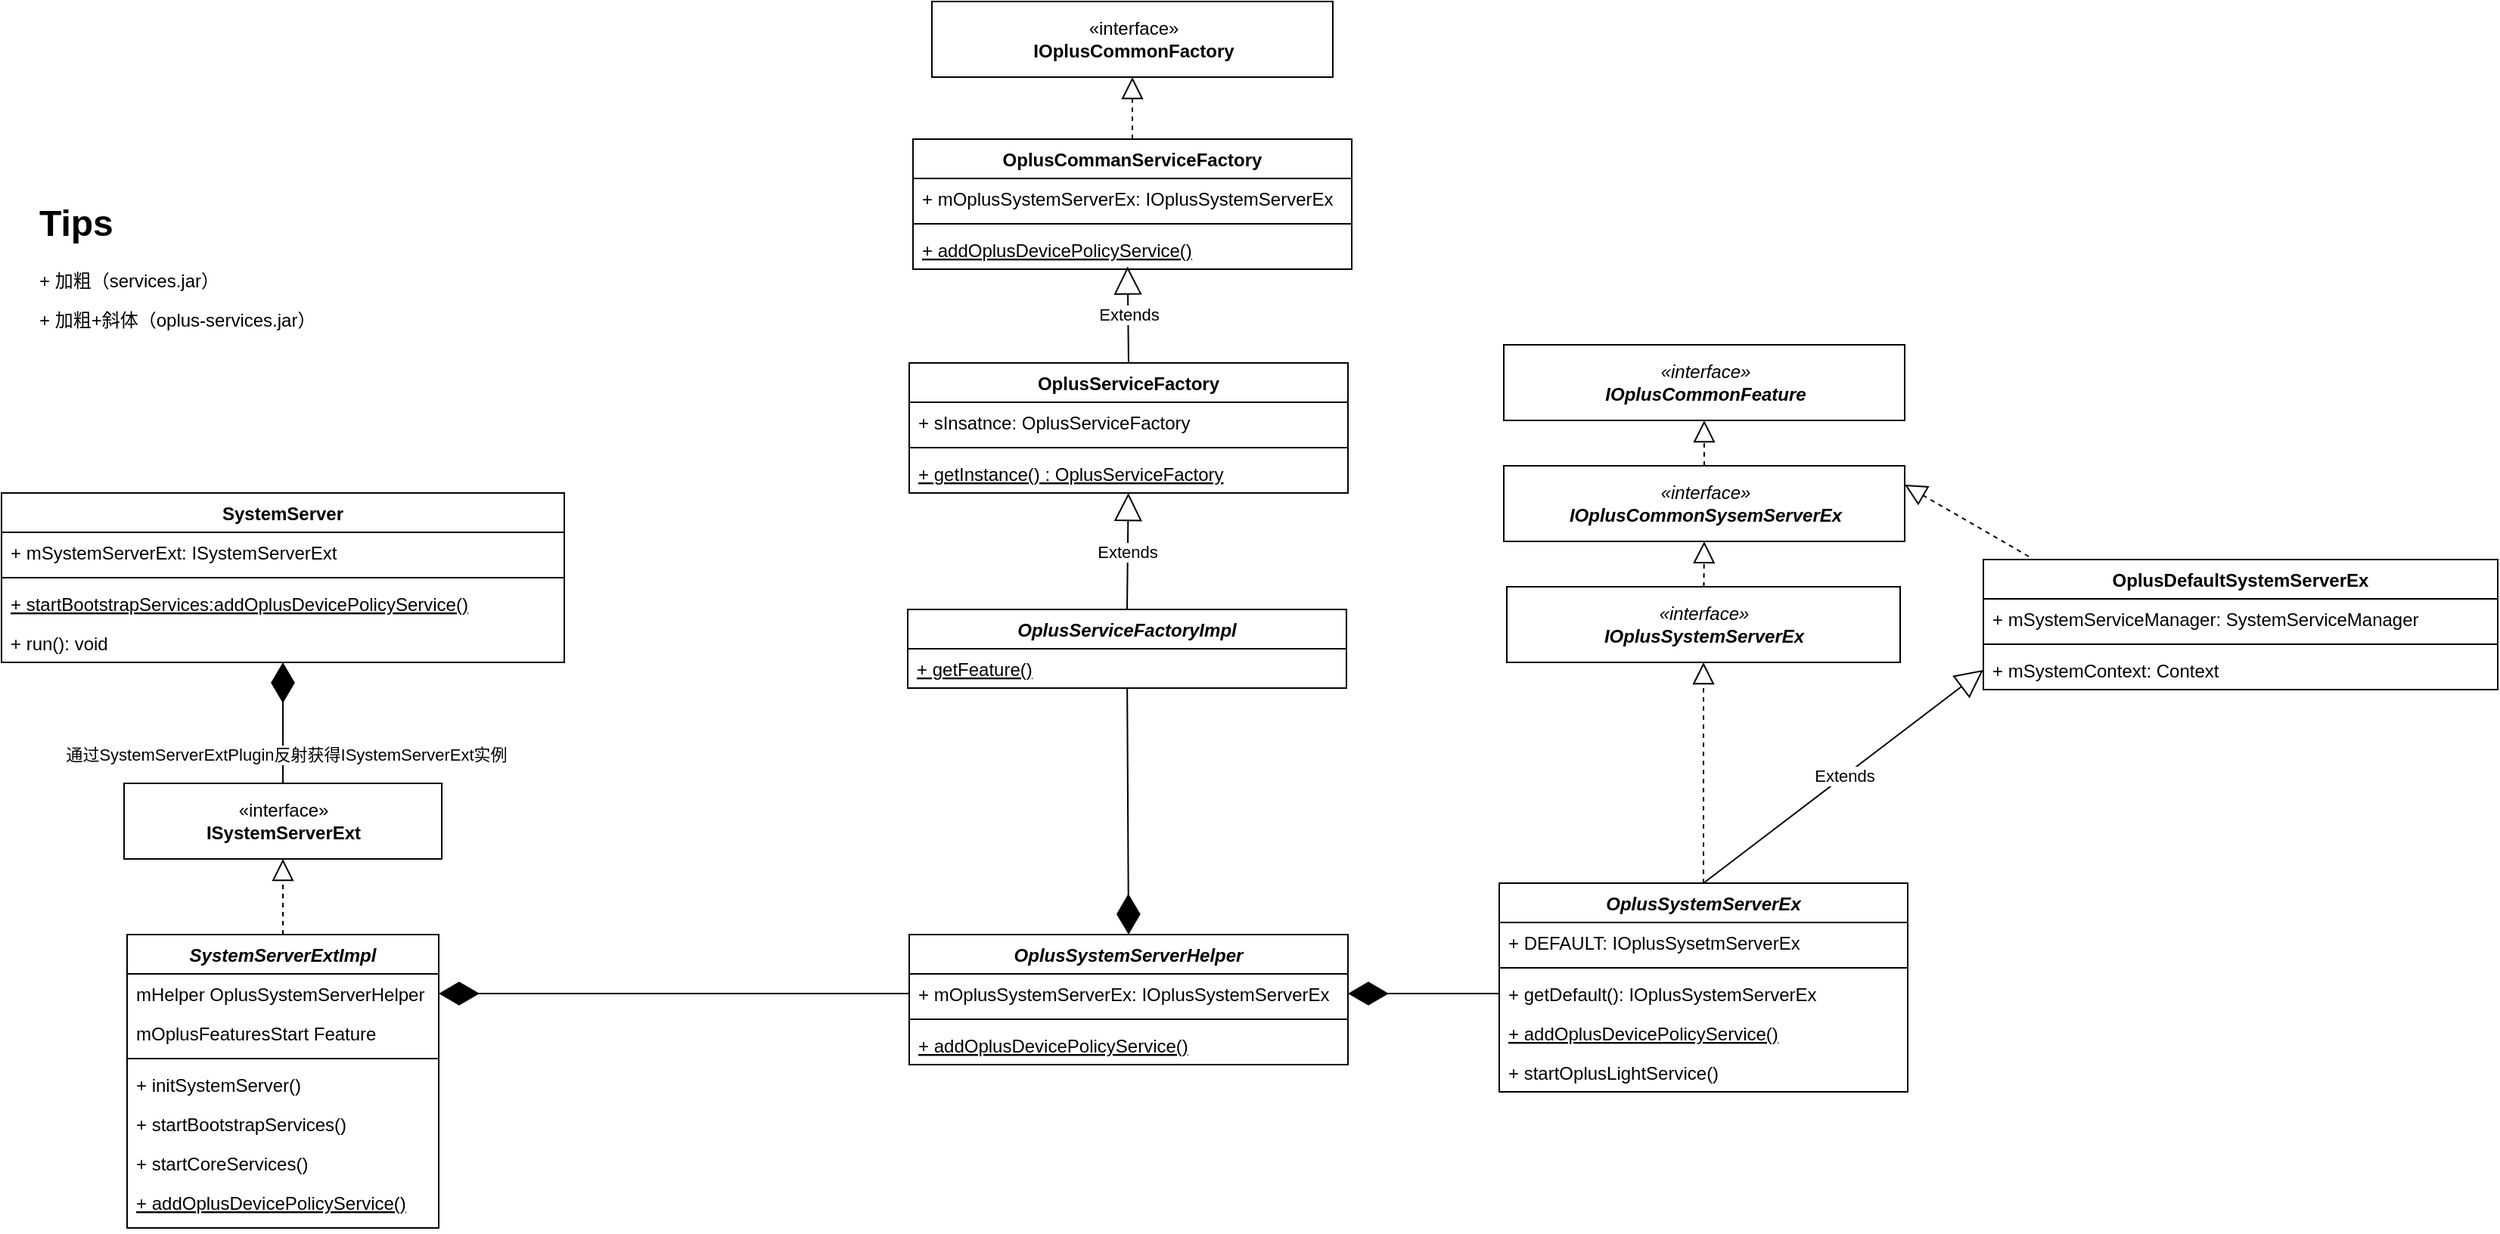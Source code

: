 <mxfile version="20.5.1" type="github">
  <diagram id="C5RBs43oDa-KdzZeNtuy" name="Page-1">
    <mxGraphModel dx="1773" dy="1783" grid="1" gridSize="10" guides="1" tooltips="1" connect="1" arrows="1" fold="1" page="1" pageScale="1" pageWidth="827" pageHeight="1169" math="0" shadow="0">
      <root>
        <mxCell id="WIyWlLk6GJQsqaUBKTNV-0" />
        <mxCell id="WIyWlLk6GJQsqaUBKTNV-1" parent="WIyWlLk6GJQsqaUBKTNV-0" />
        <mxCell id="zkfFHV4jXpPFQw0GAbJ--6" value="SystemServerExtImpl" style="swimlane;fontStyle=3;align=center;verticalAlign=top;childLayout=stackLayout;horizontal=1;startSize=26;horizontalStack=0;resizeParent=1;resizeLast=0;collapsible=1;marginBottom=0;rounded=0;shadow=0;strokeWidth=1;" parent="WIyWlLk6GJQsqaUBKTNV-1" vertex="1">
          <mxGeometry x="-147" y="260" width="206" height="194" as="geometry">
            <mxRectangle x="120" y="360" width="160" height="26" as="alternateBounds" />
          </mxGeometry>
        </mxCell>
        <mxCell id="zkfFHV4jXpPFQw0GAbJ--7" value="mHelper OplusSystemServerHelper" style="text;align=left;verticalAlign=top;spacingLeft=4;spacingRight=4;overflow=hidden;rotatable=0;points=[[0,0.5],[1,0.5]];portConstraint=eastwest;" parent="zkfFHV4jXpPFQw0GAbJ--6" vertex="1">
          <mxGeometry y="26" width="206" height="26" as="geometry" />
        </mxCell>
        <mxCell id="zkfFHV4jXpPFQw0GAbJ--8" value="mOplusFeaturesStart Feature" style="text;align=left;verticalAlign=top;spacingLeft=4;spacingRight=4;overflow=hidden;rotatable=0;points=[[0,0.5],[1,0.5]];portConstraint=eastwest;rounded=0;shadow=0;html=0;" parent="zkfFHV4jXpPFQw0GAbJ--6" vertex="1">
          <mxGeometry y="52" width="206" height="26" as="geometry" />
        </mxCell>
        <mxCell id="zkfFHV4jXpPFQw0GAbJ--9" value="" style="line;html=1;strokeWidth=1;align=left;verticalAlign=middle;spacingTop=-1;spacingLeft=3;spacingRight=3;rotatable=0;labelPosition=right;points=[];portConstraint=eastwest;" parent="zkfFHV4jXpPFQw0GAbJ--6" vertex="1">
          <mxGeometry y="78" width="206" height="8" as="geometry" />
        </mxCell>
        <mxCell id="zkfFHV4jXpPFQw0GAbJ--10" value="+ initSystemServer()" style="text;align=left;verticalAlign=top;spacingLeft=4;spacingRight=4;overflow=hidden;rotatable=0;points=[[0,0.5],[1,0.5]];portConstraint=eastwest;fontStyle=0" parent="zkfFHV4jXpPFQw0GAbJ--6" vertex="1">
          <mxGeometry y="86" width="206" height="26" as="geometry" />
        </mxCell>
        <mxCell id="zkfFHV4jXpPFQw0GAbJ--11" value="+ startBootstrapServices()" style="text;align=left;verticalAlign=top;spacingLeft=4;spacingRight=4;overflow=hidden;rotatable=0;points=[[0,0.5],[1,0.5]];portConstraint=eastwest;" parent="zkfFHV4jXpPFQw0GAbJ--6" vertex="1">
          <mxGeometry y="112" width="206" height="26" as="geometry" />
        </mxCell>
        <mxCell id="eX9UmPd5lJKmrZ-AF5zG-4" value="+ startCoreServices()" style="text;align=left;verticalAlign=top;spacingLeft=4;spacingRight=4;overflow=hidden;rotatable=0;points=[[0,0.5],[1,0.5]];portConstraint=eastwest;" parent="zkfFHV4jXpPFQw0GAbJ--6" vertex="1">
          <mxGeometry y="138" width="206" height="26" as="geometry" />
        </mxCell>
        <mxCell id="eX9UmPd5lJKmrZ-AF5zG-5" value="+ addOplusDevicePolicyService()" style="text;align=left;verticalAlign=top;spacingLeft=4;spacingRight=4;overflow=hidden;rotatable=0;points=[[0,0.5],[1,0.5]];portConstraint=eastwest;fontStyle=4" parent="zkfFHV4jXpPFQw0GAbJ--6" vertex="1">
          <mxGeometry y="164" width="206" height="30" as="geometry" />
        </mxCell>
        <object label="«interface»&lt;br&gt;&lt;b&gt;ISystemServerExt&lt;br&gt;&lt;/b&gt;" id="eX9UmPd5lJKmrZ-AF5zG-0">
          <mxCell style="html=1;" parent="WIyWlLk6GJQsqaUBKTNV-1" vertex="1">
            <mxGeometry x="-149" y="160" width="210" height="50" as="geometry" />
          </mxCell>
        </object>
        <mxCell id="eX9UmPd5lJKmrZ-AF5zG-6" value="SystemServer" style="swimlane;fontStyle=1;align=center;verticalAlign=top;childLayout=stackLayout;horizontal=1;startSize=26;horizontalStack=0;resizeParent=1;resizeParentMax=0;resizeLast=0;collapsible=1;marginBottom=0;" parent="WIyWlLk6GJQsqaUBKTNV-1" vertex="1">
          <mxGeometry x="-230" y="-32" width="372" height="112" as="geometry" />
        </mxCell>
        <mxCell id="eX9UmPd5lJKmrZ-AF5zG-7" value="+ mSystemServerExt: ISystemServerExt" style="text;strokeColor=none;fillColor=none;align=left;verticalAlign=top;spacingLeft=4;spacingRight=4;overflow=hidden;rotatable=0;points=[[0,0.5],[1,0.5]];portConstraint=eastwest;" parent="eX9UmPd5lJKmrZ-AF5zG-6" vertex="1">
          <mxGeometry y="26" width="372" height="26" as="geometry" />
        </mxCell>
        <mxCell id="eX9UmPd5lJKmrZ-AF5zG-8" value="" style="line;strokeWidth=1;fillColor=none;align=left;verticalAlign=middle;spacingTop=-1;spacingLeft=3;spacingRight=3;rotatable=0;labelPosition=right;points=[];portConstraint=eastwest;strokeColor=inherit;" parent="eX9UmPd5lJKmrZ-AF5zG-6" vertex="1">
          <mxGeometry y="52" width="372" height="8" as="geometry" />
        </mxCell>
        <mxCell id="eX9UmPd5lJKmrZ-AF5zG-29" value="+ startBootstrapServices:addOplusDevicePolicyService()" style="text;strokeColor=none;fillColor=none;align=left;verticalAlign=top;spacingLeft=4;spacingRight=4;overflow=hidden;rotatable=0;points=[[0,0.5],[1,0.5]];portConstraint=eastwest;fontStyle=4" parent="eX9UmPd5lJKmrZ-AF5zG-6" vertex="1">
          <mxGeometry y="60" width="372" height="26" as="geometry" />
        </mxCell>
        <mxCell id="eX9UmPd5lJKmrZ-AF5zG-9" value="+ run(): void" style="text;strokeColor=none;fillColor=none;align=left;verticalAlign=top;spacingLeft=4;spacingRight=4;overflow=hidden;rotatable=0;points=[[0,0.5],[1,0.5]];portConstraint=eastwest;" parent="eX9UmPd5lJKmrZ-AF5zG-6" vertex="1">
          <mxGeometry y="86" width="372" height="26" as="geometry" />
        </mxCell>
        <mxCell id="eX9UmPd5lJKmrZ-AF5zG-11" value="" style="endArrow=diamondThin;endFill=1;endSize=24;html=1;rounded=0;exitX=0.5;exitY=0;exitDx=0;exitDy=0;" parent="WIyWlLk6GJQsqaUBKTNV-1" source="eX9UmPd5lJKmrZ-AF5zG-0" target="eX9UmPd5lJKmrZ-AF5zG-9" edge="1">
          <mxGeometry width="160" relative="1" as="geometry">
            <mxPoint x="-227" y="280" as="sourcePoint" />
            <mxPoint x="-67" y="280" as="targetPoint" />
          </mxGeometry>
        </mxCell>
        <mxCell id="eX9UmPd5lJKmrZ-AF5zG-69" value="通过SystemServerExtPlugin反射获得ISystemServerExt实例" style="edgeLabel;html=1;align=center;verticalAlign=middle;resizable=0;points=[];" parent="eX9UmPd5lJKmrZ-AF5zG-11" vertex="1" connectable="0">
          <mxGeometry x="-0.483" y="-2" relative="1" as="geometry">
            <mxPoint y="1" as="offset" />
          </mxGeometry>
        </mxCell>
        <mxCell id="eX9UmPd5lJKmrZ-AF5zG-12" value="OplusSystemServerHelper" style="swimlane;fontStyle=3;align=center;verticalAlign=top;childLayout=stackLayout;horizontal=1;startSize=26;horizontalStack=0;resizeParent=1;resizeParentMax=0;resizeLast=0;collapsible=1;marginBottom=0;" parent="WIyWlLk6GJQsqaUBKTNV-1" vertex="1">
          <mxGeometry x="370" y="260" width="290" height="86" as="geometry" />
        </mxCell>
        <mxCell id="eX9UmPd5lJKmrZ-AF5zG-13" value="+ mOplusSystemServerEx: IOplusSystemServerEx" style="text;strokeColor=none;fillColor=none;align=left;verticalAlign=top;spacingLeft=4;spacingRight=4;overflow=hidden;rotatable=0;points=[[0,0.5],[1,0.5]];portConstraint=eastwest;" parent="eX9UmPd5lJKmrZ-AF5zG-12" vertex="1">
          <mxGeometry y="26" width="290" height="26" as="geometry" />
        </mxCell>
        <mxCell id="eX9UmPd5lJKmrZ-AF5zG-14" value="" style="line;strokeWidth=1;fillColor=none;align=left;verticalAlign=middle;spacingTop=-1;spacingLeft=3;spacingRight=3;rotatable=0;labelPosition=right;points=[];portConstraint=eastwest;strokeColor=inherit;" parent="eX9UmPd5lJKmrZ-AF5zG-12" vertex="1">
          <mxGeometry y="52" width="290" height="8" as="geometry" />
        </mxCell>
        <mxCell id="eX9UmPd5lJKmrZ-AF5zG-15" value="+ addOplusDevicePolicyService()" style="text;strokeColor=none;fillColor=none;align=left;verticalAlign=top;spacingLeft=4;spacingRight=4;overflow=hidden;rotatable=0;points=[[0,0.5],[1,0.5]];portConstraint=eastwest;fontStyle=4" parent="eX9UmPd5lJKmrZ-AF5zG-12" vertex="1">
          <mxGeometry y="60" width="290" height="26" as="geometry" />
        </mxCell>
        <mxCell id="eX9UmPd5lJKmrZ-AF5zG-16" value="&lt;i&gt;«interface»&lt;br&gt;&lt;b&gt;IOplusSystemServerEx&lt;/b&gt;&lt;/i&gt;" style="html=1;" parent="WIyWlLk6GJQsqaUBKTNV-1" vertex="1">
          <mxGeometry x="765" y="30" width="260" height="50" as="geometry" />
        </mxCell>
        <mxCell id="eX9UmPd5lJKmrZ-AF5zG-17" value="" style="endArrow=diamondThin;endFill=1;endSize=24;html=1;rounded=0;exitX=0;exitY=0.5;exitDx=0;exitDy=0;entryX=1;entryY=0.5;entryDx=0;entryDy=0;" parent="WIyWlLk6GJQsqaUBKTNV-1" source="eX9UmPd5lJKmrZ-AF5zG-13" target="zkfFHV4jXpPFQw0GAbJ--7" edge="1">
          <mxGeometry width="160" relative="1" as="geometry">
            <mxPoint x="435" y="270" as="sourcePoint" />
            <mxPoint x="356.0" y="270" as="targetPoint" />
          </mxGeometry>
        </mxCell>
        <mxCell id="eX9UmPd5lJKmrZ-AF5zG-18" value="OplusSystemServerEx" style="swimlane;fontStyle=3;align=center;verticalAlign=top;childLayout=stackLayout;horizontal=1;startSize=26;horizontalStack=0;resizeParent=1;resizeParentMax=0;resizeLast=0;collapsible=1;marginBottom=0;" parent="WIyWlLk6GJQsqaUBKTNV-1" vertex="1">
          <mxGeometry x="760" y="226" width="270" height="138" as="geometry" />
        </mxCell>
        <mxCell id="eX9UmPd5lJKmrZ-AF5zG-19" value="+ DEFAULT: IOplusSysetmServerEx" style="text;strokeColor=none;fillColor=none;align=left;verticalAlign=top;spacingLeft=4;spacingRight=4;overflow=hidden;rotatable=0;points=[[0,0.5],[1,0.5]];portConstraint=eastwest;" parent="eX9UmPd5lJKmrZ-AF5zG-18" vertex="1">
          <mxGeometry y="26" width="270" height="26" as="geometry" />
        </mxCell>
        <mxCell id="eX9UmPd5lJKmrZ-AF5zG-20" value="" style="line;strokeWidth=1;fillColor=none;align=left;verticalAlign=middle;spacingTop=-1;spacingLeft=3;spacingRight=3;rotatable=0;labelPosition=right;points=[];portConstraint=eastwest;strokeColor=inherit;" parent="eX9UmPd5lJKmrZ-AF5zG-18" vertex="1">
          <mxGeometry y="52" width="270" height="8" as="geometry" />
        </mxCell>
        <mxCell id="eX9UmPd5lJKmrZ-AF5zG-21" value="+ getDefault(): IOplusSystemServerEx" style="text;strokeColor=none;fillColor=none;align=left;verticalAlign=top;spacingLeft=4;spacingRight=4;overflow=hidden;rotatable=0;points=[[0,0.5],[1,0.5]];portConstraint=eastwest;" parent="eX9UmPd5lJKmrZ-AF5zG-18" vertex="1">
          <mxGeometry y="60" width="270" height="26" as="geometry" />
        </mxCell>
        <mxCell id="eX9UmPd5lJKmrZ-AF5zG-25" value="+ addOplusDevicePolicyService()" style="text;strokeColor=none;fillColor=none;align=left;verticalAlign=top;spacingLeft=4;spacingRight=4;overflow=hidden;rotatable=0;points=[[0,0.5],[1,0.5]];portConstraint=eastwest;fontStyle=4" parent="eX9UmPd5lJKmrZ-AF5zG-18" vertex="1">
          <mxGeometry y="86" width="270" height="26" as="geometry" />
        </mxCell>
        <mxCell id="eX9UmPd5lJKmrZ-AF5zG-26" value="+ startOplusLightService()" style="text;strokeColor=none;fillColor=none;align=left;verticalAlign=top;spacingLeft=4;spacingRight=4;overflow=hidden;rotatable=0;points=[[0,0.5],[1,0.5]];portConstraint=eastwest;" parent="eX9UmPd5lJKmrZ-AF5zG-18" vertex="1">
          <mxGeometry y="112" width="270" height="26" as="geometry" />
        </mxCell>
        <mxCell id="eX9UmPd5lJKmrZ-AF5zG-23" value="" style="endArrow=block;dashed=1;endFill=0;endSize=12;html=1;rounded=0;entryX=0.5;entryY=1;entryDx=0;entryDy=0;" parent="WIyWlLk6GJQsqaUBKTNV-1" source="eX9UmPd5lJKmrZ-AF5zG-18" target="eX9UmPd5lJKmrZ-AF5zG-16" edge="1">
          <mxGeometry width="160" relative="1" as="geometry">
            <mxPoint x="500" y="150" as="sourcePoint" />
            <mxPoint x="660" y="150" as="targetPoint" />
          </mxGeometry>
        </mxCell>
        <mxCell id="eX9UmPd5lJKmrZ-AF5zG-24" value="" style="endArrow=block;dashed=1;endFill=0;endSize=12;html=1;rounded=0;exitX=0.5;exitY=0;exitDx=0;exitDy=0;entryX=0.5;entryY=1;entryDx=0;entryDy=0;" parent="WIyWlLk6GJQsqaUBKTNV-1" source="zkfFHV4jXpPFQw0GAbJ--6" target="eX9UmPd5lJKmrZ-AF5zG-0" edge="1">
          <mxGeometry width="160" relative="1" as="geometry">
            <mxPoint x="63" y="200" as="sourcePoint" />
            <mxPoint x="167" y="140" as="targetPoint" />
          </mxGeometry>
        </mxCell>
        <mxCell id="eX9UmPd5lJKmrZ-AF5zG-28" value="" style="endArrow=diamondThin;endFill=1;endSize=24;html=1;rounded=0;entryX=1;entryY=0.5;entryDx=0;entryDy=0;exitX=0;exitY=0.5;exitDx=0;exitDy=0;" parent="WIyWlLk6GJQsqaUBKTNV-1" source="eX9UmPd5lJKmrZ-AF5zG-21" target="eX9UmPd5lJKmrZ-AF5zG-13" edge="1">
          <mxGeometry width="160" relative="1" as="geometry">
            <mxPoint x="750" y="270" as="sourcePoint" />
            <mxPoint x="910" y="420" as="targetPoint" />
          </mxGeometry>
        </mxCell>
        <mxCell id="eX9UmPd5lJKmrZ-AF5zG-34" value="&lt;i&gt;«interface»&lt;br&gt;&lt;b&gt;IOplusCommonSysemServerEx&lt;/b&gt;&lt;/i&gt;" style="html=1;" parent="WIyWlLk6GJQsqaUBKTNV-1" vertex="1">
          <mxGeometry x="763" y="-50" width="265" height="50" as="geometry" />
        </mxCell>
        <mxCell id="eX9UmPd5lJKmrZ-AF5zG-35" value="&lt;i&gt;«interface»&lt;br&gt;&lt;b&gt;IOplusCommonFeature&lt;/b&gt;&lt;/i&gt;" style="html=1;" parent="WIyWlLk6GJQsqaUBKTNV-1" vertex="1">
          <mxGeometry x="763" y="-130" width="265" height="50" as="geometry" />
        </mxCell>
        <mxCell id="eX9UmPd5lJKmrZ-AF5zG-36" value="" style="endArrow=block;dashed=1;endFill=0;endSize=12;html=1;rounded=0;entryX=0.5;entryY=1;entryDx=0;entryDy=0;" parent="WIyWlLk6GJQsqaUBKTNV-1" source="eX9UmPd5lJKmrZ-AF5zG-16" target="eX9UmPd5lJKmrZ-AF5zG-34" edge="1">
          <mxGeometry width="160" relative="1" as="geometry">
            <mxPoint x="898" y="30" as="sourcePoint" />
            <mxPoint x="905" y="90" as="targetPoint" />
          </mxGeometry>
        </mxCell>
        <mxCell id="eX9UmPd5lJKmrZ-AF5zG-38" value="" style="endArrow=block;dashed=1;endFill=0;endSize=12;html=1;rounded=0;entryX=0.5;entryY=1;entryDx=0;entryDy=0;exitX=0.5;exitY=0;exitDx=0;exitDy=0;" parent="WIyWlLk6GJQsqaUBKTNV-1" source="eX9UmPd5lJKmrZ-AF5zG-34" target="eX9UmPd5lJKmrZ-AF5zG-35" edge="1">
          <mxGeometry width="160" relative="1" as="geometry">
            <mxPoint x="905.227" y="40" as="sourcePoint" />
            <mxPoint x="905.5" y="10" as="targetPoint" />
          </mxGeometry>
        </mxCell>
        <mxCell id="eX9UmPd5lJKmrZ-AF5zG-41" value="OplusDefaultSystemServerEx" style="swimlane;fontStyle=1;align=center;verticalAlign=top;childLayout=stackLayout;horizontal=1;startSize=26;horizontalStack=0;resizeParent=1;resizeParentMax=0;resizeLast=0;collapsible=1;marginBottom=0;" parent="WIyWlLk6GJQsqaUBKTNV-1" vertex="1">
          <mxGeometry x="1080" y="12" width="340" height="86" as="geometry" />
        </mxCell>
        <mxCell id="eX9UmPd5lJKmrZ-AF5zG-42" value="+ mSystemServiceManager: SystemServiceManager" style="text;strokeColor=none;fillColor=none;align=left;verticalAlign=top;spacingLeft=4;spacingRight=4;overflow=hidden;rotatable=0;points=[[0,0.5],[1,0.5]];portConstraint=eastwest;" parent="eX9UmPd5lJKmrZ-AF5zG-41" vertex="1">
          <mxGeometry y="26" width="340" height="26" as="geometry" />
        </mxCell>
        <mxCell id="eX9UmPd5lJKmrZ-AF5zG-43" value="" style="line;strokeWidth=1;fillColor=none;align=left;verticalAlign=middle;spacingTop=-1;spacingLeft=3;spacingRight=3;rotatable=0;labelPosition=right;points=[];portConstraint=eastwest;strokeColor=inherit;" parent="eX9UmPd5lJKmrZ-AF5zG-41" vertex="1">
          <mxGeometry y="52" width="340" height="8" as="geometry" />
        </mxCell>
        <mxCell id="eX9UmPd5lJKmrZ-AF5zG-44" value="+ mSystemContext: Context" style="text;strokeColor=none;fillColor=none;align=left;verticalAlign=top;spacingLeft=4;spacingRight=4;overflow=hidden;rotatable=0;points=[[0,0.5],[1,0.5]];portConstraint=eastwest;" parent="eX9UmPd5lJKmrZ-AF5zG-41" vertex="1">
          <mxGeometry y="60" width="340" height="26" as="geometry" />
        </mxCell>
        <mxCell id="eX9UmPd5lJKmrZ-AF5zG-45" value="Extends" style="endArrow=block;endSize=16;endFill=0;html=1;rounded=0;exitX=0.5;exitY=0;exitDx=0;exitDy=0;entryX=0;entryY=0.5;entryDx=0;entryDy=0;" parent="WIyWlLk6GJQsqaUBKTNV-1" source="eX9UmPd5lJKmrZ-AF5zG-18" target="eX9UmPd5lJKmrZ-AF5zG-44" edge="1">
          <mxGeometry width="160" relative="1" as="geometry">
            <mxPoint x="740" y="70" as="sourcePoint" />
            <mxPoint x="605" y="140" as="targetPoint" />
          </mxGeometry>
        </mxCell>
        <mxCell id="eX9UmPd5lJKmrZ-AF5zG-49" value="" style="endArrow=block;dashed=1;endFill=0;endSize=12;html=1;rounded=0;entryX=1;entryY=0.25;entryDx=0;entryDy=0;" parent="WIyWlLk6GJQsqaUBKTNV-1" target="eX9UmPd5lJKmrZ-AF5zG-34" edge="1">
          <mxGeometry width="160" relative="1" as="geometry">
            <mxPoint x="1110" y="10" as="sourcePoint" />
            <mxPoint x="905" y="90" as="targetPoint" />
          </mxGeometry>
        </mxCell>
        <mxCell id="eX9UmPd5lJKmrZ-AF5zG-50" value="«interface»&lt;br&gt;&lt;b&gt;IOplusCommonFactory&lt;/b&gt;" style="html=1;" parent="WIyWlLk6GJQsqaUBKTNV-1" vertex="1">
          <mxGeometry x="385" y="-357" width="265" height="50" as="geometry" />
        </mxCell>
        <mxCell id="eX9UmPd5lJKmrZ-AF5zG-51" value="OplusCommanServiceFactory" style="swimlane;fontStyle=1;align=center;verticalAlign=top;childLayout=stackLayout;horizontal=1;startSize=26;horizontalStack=0;resizeParent=1;resizeParentMax=0;resizeLast=0;collapsible=1;marginBottom=0;" parent="WIyWlLk6GJQsqaUBKTNV-1" vertex="1">
          <mxGeometry x="372.5" y="-266" width="290" height="86" as="geometry" />
        </mxCell>
        <mxCell id="eX9UmPd5lJKmrZ-AF5zG-52" value="+ mOplusSystemServerEx: IOplusSystemServerEx" style="text;strokeColor=none;fillColor=none;align=left;verticalAlign=top;spacingLeft=4;spacingRight=4;overflow=hidden;rotatable=0;points=[[0,0.5],[1,0.5]];portConstraint=eastwest;" parent="eX9UmPd5lJKmrZ-AF5zG-51" vertex="1">
          <mxGeometry y="26" width="290" height="26" as="geometry" />
        </mxCell>
        <mxCell id="eX9UmPd5lJKmrZ-AF5zG-53" value="" style="line;strokeWidth=1;fillColor=none;align=left;verticalAlign=middle;spacingTop=-1;spacingLeft=3;spacingRight=3;rotatable=0;labelPosition=right;points=[];portConstraint=eastwest;strokeColor=inherit;" parent="eX9UmPd5lJKmrZ-AF5zG-51" vertex="1">
          <mxGeometry y="52" width="290" height="8" as="geometry" />
        </mxCell>
        <mxCell id="eX9UmPd5lJKmrZ-AF5zG-54" value="+ addOplusDevicePolicyService()" style="text;strokeColor=none;fillColor=none;align=left;verticalAlign=top;spacingLeft=4;spacingRight=4;overflow=hidden;rotatable=0;points=[[0,0.5],[1,0.5]];portConstraint=eastwest;fontStyle=4" parent="eX9UmPd5lJKmrZ-AF5zG-51" vertex="1">
          <mxGeometry y="60" width="290" height="26" as="geometry" />
        </mxCell>
        <mxCell id="eX9UmPd5lJKmrZ-AF5zG-55" value="" style="endArrow=block;dashed=1;endFill=0;endSize=12;html=1;rounded=0;entryX=0.5;entryY=1;entryDx=0;entryDy=0;exitX=0.5;exitY=0;exitDx=0;exitDy=0;" parent="WIyWlLk6GJQsqaUBKTNV-1" source="eX9UmPd5lJKmrZ-AF5zG-51" target="eX9UmPd5lJKmrZ-AF5zG-50" edge="1">
          <mxGeometry width="160" relative="1" as="geometry">
            <mxPoint x="920.5" y="-256" as="sourcePoint" />
            <mxPoint x="920.5" y="-286" as="targetPoint" />
          </mxGeometry>
        </mxCell>
        <mxCell id="eX9UmPd5lJKmrZ-AF5zG-57" value="&lt;h1&gt;Tips&lt;/h1&gt;&lt;p&gt;+ 加粗（services.jar）&lt;/p&gt;&lt;p&gt;+ 加粗+斜体（oplus-services.jar）&lt;/p&gt;" style="text;html=1;strokeColor=none;fillColor=none;spacing=5;spacingTop=-20;whiteSpace=wrap;overflow=hidden;rounded=0;" parent="WIyWlLk6GJQsqaUBKTNV-1" vertex="1">
          <mxGeometry x="-210" y="-230" width="260" height="120" as="geometry" />
        </mxCell>
        <mxCell id="eX9UmPd5lJKmrZ-AF5zG-58" value="OplusServiceFactory" style="swimlane;fontStyle=1;align=center;verticalAlign=top;childLayout=stackLayout;horizontal=1;startSize=26;horizontalStack=0;resizeParent=1;resizeParentMax=0;resizeLast=0;collapsible=1;marginBottom=0;" parent="WIyWlLk6GJQsqaUBKTNV-1" vertex="1">
          <mxGeometry x="370" y="-118" width="290" height="86" as="geometry" />
        </mxCell>
        <mxCell id="eX9UmPd5lJKmrZ-AF5zG-59" value="+ sInsatnce: OplusServiceFactory" style="text;strokeColor=none;fillColor=none;align=left;verticalAlign=top;spacingLeft=4;spacingRight=4;overflow=hidden;rotatable=0;points=[[0,0.5],[1,0.5]];portConstraint=eastwest;" parent="eX9UmPd5lJKmrZ-AF5zG-58" vertex="1">
          <mxGeometry y="26" width="290" height="26" as="geometry" />
        </mxCell>
        <mxCell id="eX9UmPd5lJKmrZ-AF5zG-60" value="" style="line;strokeWidth=1;fillColor=none;align=left;verticalAlign=middle;spacingTop=-1;spacingLeft=3;spacingRight=3;rotatable=0;labelPosition=right;points=[];portConstraint=eastwest;strokeColor=inherit;" parent="eX9UmPd5lJKmrZ-AF5zG-58" vertex="1">
          <mxGeometry y="52" width="290" height="8" as="geometry" />
        </mxCell>
        <mxCell id="eX9UmPd5lJKmrZ-AF5zG-61" value="+ getInstance() : OplusServiceFactory" style="text;strokeColor=none;fillColor=none;align=left;verticalAlign=top;spacingLeft=4;spacingRight=4;overflow=hidden;rotatable=0;points=[[0,0.5],[1,0.5]];portConstraint=eastwest;fontStyle=4" parent="eX9UmPd5lJKmrZ-AF5zG-58" vertex="1">
          <mxGeometry y="60" width="290" height="26" as="geometry" />
        </mxCell>
        <mxCell id="eX9UmPd5lJKmrZ-AF5zG-62" value="Extends" style="endArrow=block;endSize=16;endFill=0;html=1;rounded=0;exitX=0.5;exitY=0;exitDx=0;exitDy=0;entryX=0.489;entryY=0.933;entryDx=0;entryDy=0;entryPerimeter=0;" parent="WIyWlLk6GJQsqaUBKTNV-1" source="eX9UmPd5lJKmrZ-AF5zG-58" target="eX9UmPd5lJKmrZ-AF5zG-54" edge="1">
          <mxGeometry width="160" relative="1" as="geometry">
            <mxPoint x="920" y="20" as="sourcePoint" />
            <mxPoint x="1105" y="-121" as="targetPoint" />
          </mxGeometry>
        </mxCell>
        <mxCell id="eX9UmPd5lJKmrZ-AF5zG-63" value="OplusServiceFactoryImpl" style="swimlane;fontStyle=3;align=center;verticalAlign=top;childLayout=stackLayout;horizontal=1;startSize=26;horizontalStack=0;resizeParent=1;resizeParentMax=0;resizeLast=0;collapsible=1;marginBottom=0;" parent="WIyWlLk6GJQsqaUBKTNV-1" vertex="1">
          <mxGeometry x="369" y="45" width="290" height="52" as="geometry" />
        </mxCell>
        <mxCell id="eX9UmPd5lJKmrZ-AF5zG-66" value="+ getFeature()" style="text;strokeColor=none;fillColor=none;align=left;verticalAlign=top;spacingLeft=4;spacingRight=4;overflow=hidden;rotatable=0;points=[[0,0.5],[1,0.5]];portConstraint=eastwest;fontStyle=4" parent="eX9UmPd5lJKmrZ-AF5zG-63" vertex="1">
          <mxGeometry y="26" width="290" height="26" as="geometry" />
        </mxCell>
        <mxCell id="eX9UmPd5lJKmrZ-AF5zG-67" value="Extends" style="endArrow=block;endSize=16;endFill=0;html=1;rounded=0;exitX=0.5;exitY=0;exitDx=0;exitDy=0;" parent="WIyWlLk6GJQsqaUBKTNV-1" source="eX9UmPd5lJKmrZ-AF5zG-63" target="eX9UmPd5lJKmrZ-AF5zG-61" edge="1">
          <mxGeometry width="160" relative="1" as="geometry">
            <mxPoint x="525" y="-108" as="sourcePoint" />
            <mxPoint x="500" y="-50" as="targetPoint" />
          </mxGeometry>
        </mxCell>
        <mxCell id="eX9UmPd5lJKmrZ-AF5zG-68" value="" style="endArrow=diamondThin;endFill=1;endSize=24;html=1;rounded=0;entryX=0.5;entryY=0;entryDx=0;entryDy=0;" parent="WIyWlLk6GJQsqaUBKTNV-1" source="eX9UmPd5lJKmrZ-AF5zG-66" target="eX9UmPd5lJKmrZ-AF5zG-12" edge="1">
          <mxGeometry width="160" relative="1" as="geometry">
            <mxPoint x="380" y="309" as="sourcePoint" />
            <mxPoint x="69" y="309" as="targetPoint" />
          </mxGeometry>
        </mxCell>
      </root>
    </mxGraphModel>
  </diagram>
</mxfile>

